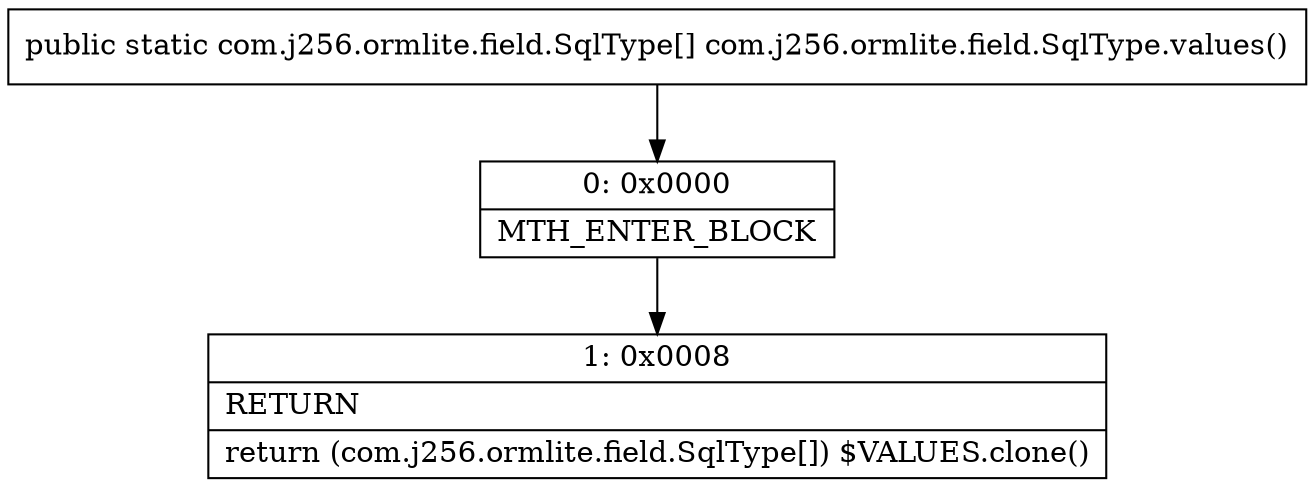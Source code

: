digraph "CFG forcom.j256.ormlite.field.SqlType.values()[Lcom\/j256\/ormlite\/field\/SqlType;" {
Node_0 [shape=record,label="{0\:\ 0x0000|MTH_ENTER_BLOCK\l}"];
Node_1 [shape=record,label="{1\:\ 0x0008|RETURN\l|return (com.j256.ormlite.field.SqlType[]) $VALUES.clone()\l}"];
MethodNode[shape=record,label="{public static com.j256.ormlite.field.SqlType[] com.j256.ormlite.field.SqlType.values() }"];
MethodNode -> Node_0;
Node_0 -> Node_1;
}

